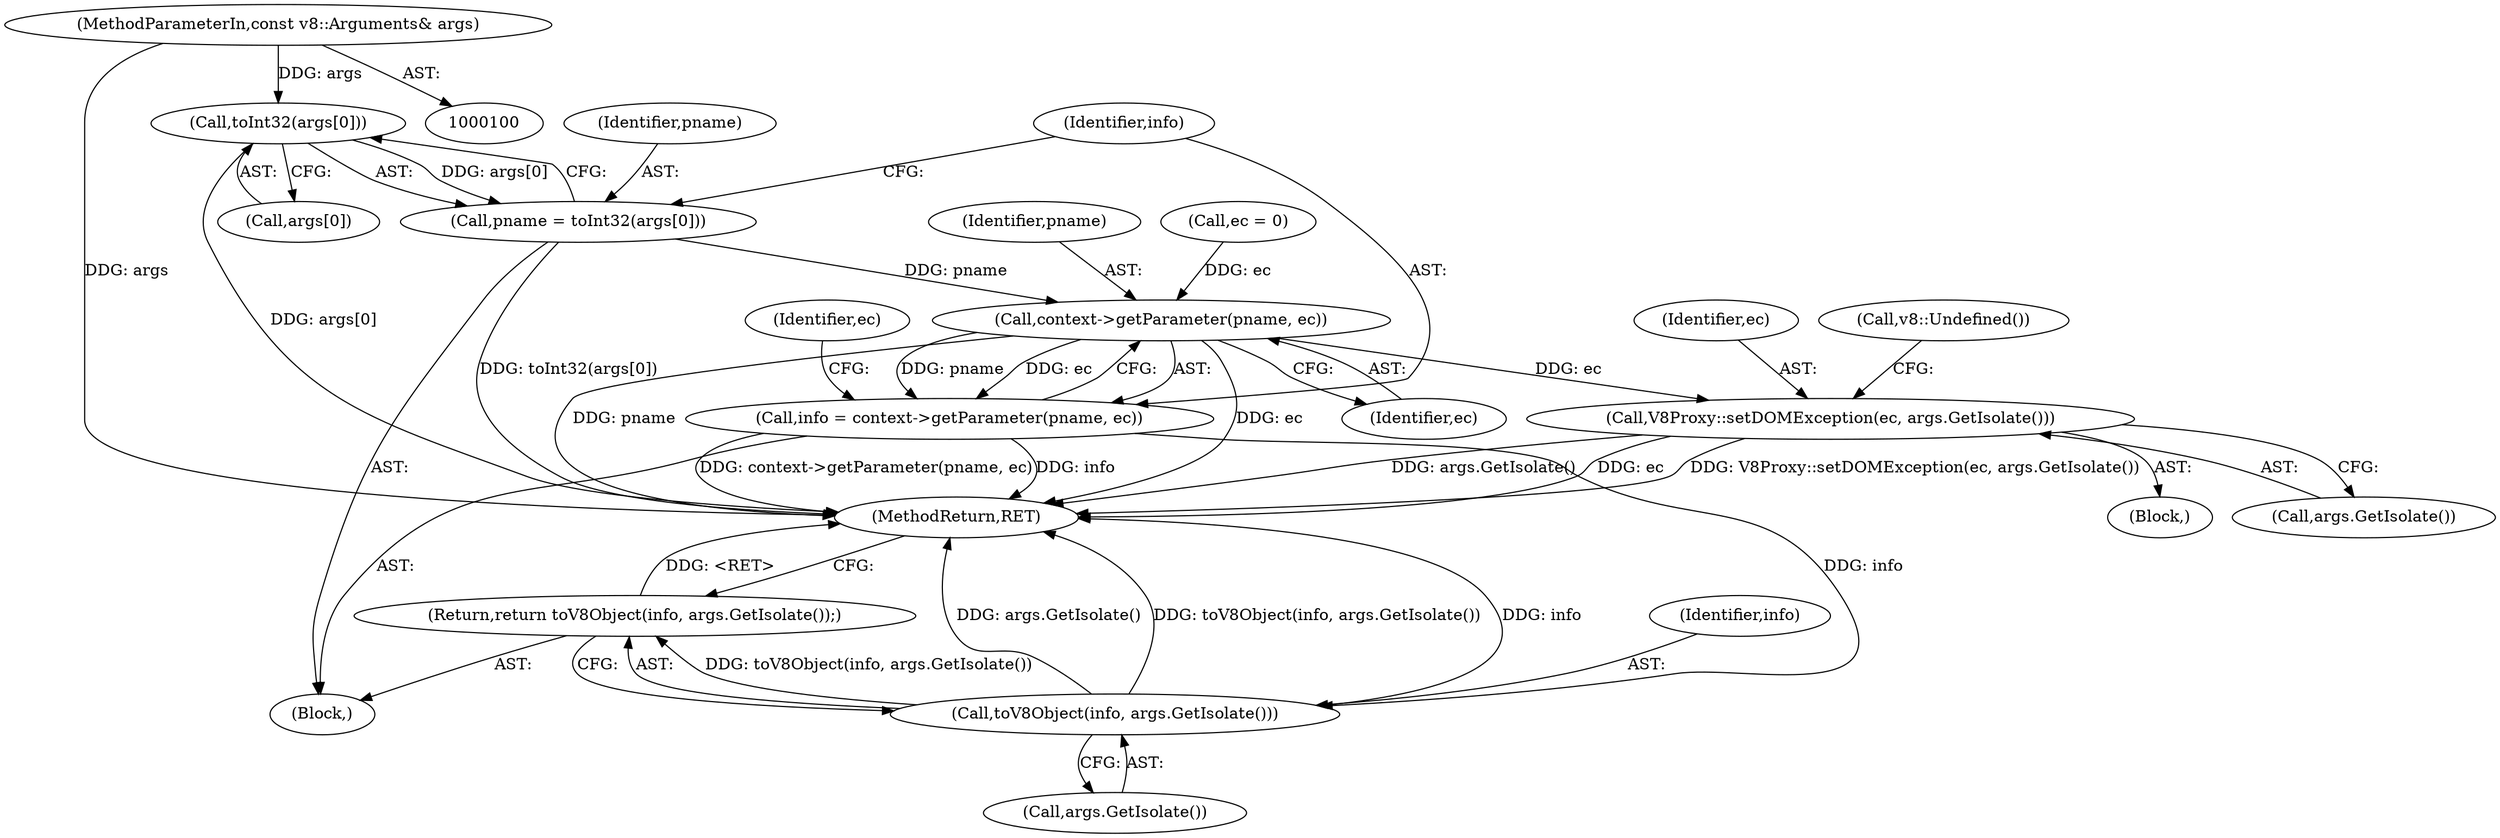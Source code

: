 digraph "0_Chrome_e9372a1bfd3588a80fcf49aa07321f0971dd6091_58@array" {
"1000123" [label="(Call,toInt32(args[0]))"];
"1000101" [label="(MethodParameterIn,const v8::Arguments& args)"];
"1000121" [label="(Call,pname = toInt32(args[0]))"];
"1000130" [label="(Call,context->getParameter(pname, ec))"];
"1000128" [label="(Call,info = context->getParameter(pname, ec))"];
"1000142" [label="(Call,toV8Object(info, args.GetIsolate()))"];
"1000141" [label="(Return,return toV8Object(info, args.GetIsolate());)"];
"1000136" [label="(Call,V8Proxy::setDOMException(ec, args.GetIsolate()))"];
"1000142" [label="(Call,toV8Object(info, args.GetIsolate()))"];
"1000130" [label="(Call,context->getParameter(pname, ec))"];
"1000129" [label="(Identifier,info)"];
"1000132" [label="(Identifier,ec)"];
"1000143" [label="(Identifier,info)"];
"1000134" [label="(Identifier,ec)"];
"1000122" [label="(Identifier,pname)"];
"1000140" [label="(Call,v8::Undefined())"];
"1000144" [label="(Call,args.GetIsolate())"];
"1000102" [label="(Block,)"];
"1000141" [label="(Return,return toV8Object(info, args.GetIsolate());)"];
"1000135" [label="(Block,)"];
"1000124" [label="(Call,args[0])"];
"1000123" [label="(Call,toInt32(args[0]))"];
"1000128" [label="(Call,info = context->getParameter(pname, ec))"];
"1000136" [label="(Call,V8Proxy::setDOMException(ec, args.GetIsolate()))"];
"1000138" [label="(Call,args.GetIsolate())"];
"1000131" [label="(Identifier,pname)"];
"1000112" [label="(Call,ec = 0)"];
"1000121" [label="(Call,pname = toInt32(args[0]))"];
"1000137" [label="(Identifier,ec)"];
"1000101" [label="(MethodParameterIn,const v8::Arguments& args)"];
"1000145" [label="(MethodReturn,RET)"];
"1000123" -> "1000121"  [label="AST: "];
"1000123" -> "1000124"  [label="CFG: "];
"1000124" -> "1000123"  [label="AST: "];
"1000121" -> "1000123"  [label="CFG: "];
"1000123" -> "1000145"  [label="DDG: args[0]"];
"1000123" -> "1000121"  [label="DDG: args[0]"];
"1000101" -> "1000123"  [label="DDG: args"];
"1000101" -> "1000100"  [label="AST: "];
"1000101" -> "1000145"  [label="DDG: args"];
"1000121" -> "1000102"  [label="AST: "];
"1000122" -> "1000121"  [label="AST: "];
"1000129" -> "1000121"  [label="CFG: "];
"1000121" -> "1000145"  [label="DDG: toInt32(args[0])"];
"1000121" -> "1000130"  [label="DDG: pname"];
"1000130" -> "1000128"  [label="AST: "];
"1000130" -> "1000132"  [label="CFG: "];
"1000131" -> "1000130"  [label="AST: "];
"1000132" -> "1000130"  [label="AST: "];
"1000128" -> "1000130"  [label="CFG: "];
"1000130" -> "1000145"  [label="DDG: ec"];
"1000130" -> "1000145"  [label="DDG: pname"];
"1000130" -> "1000128"  [label="DDG: pname"];
"1000130" -> "1000128"  [label="DDG: ec"];
"1000112" -> "1000130"  [label="DDG: ec"];
"1000130" -> "1000136"  [label="DDG: ec"];
"1000128" -> "1000102"  [label="AST: "];
"1000129" -> "1000128"  [label="AST: "];
"1000134" -> "1000128"  [label="CFG: "];
"1000128" -> "1000145"  [label="DDG: context->getParameter(pname, ec)"];
"1000128" -> "1000145"  [label="DDG: info"];
"1000128" -> "1000142"  [label="DDG: info"];
"1000142" -> "1000141"  [label="AST: "];
"1000142" -> "1000144"  [label="CFG: "];
"1000143" -> "1000142"  [label="AST: "];
"1000144" -> "1000142"  [label="AST: "];
"1000141" -> "1000142"  [label="CFG: "];
"1000142" -> "1000145"  [label="DDG: toV8Object(info, args.GetIsolate())"];
"1000142" -> "1000145"  [label="DDG: args.GetIsolate()"];
"1000142" -> "1000145"  [label="DDG: info"];
"1000142" -> "1000141"  [label="DDG: toV8Object(info, args.GetIsolate())"];
"1000141" -> "1000102"  [label="AST: "];
"1000145" -> "1000141"  [label="CFG: "];
"1000141" -> "1000145"  [label="DDG: <RET>"];
"1000136" -> "1000135"  [label="AST: "];
"1000136" -> "1000138"  [label="CFG: "];
"1000137" -> "1000136"  [label="AST: "];
"1000138" -> "1000136"  [label="AST: "];
"1000140" -> "1000136"  [label="CFG: "];
"1000136" -> "1000145"  [label="DDG: V8Proxy::setDOMException(ec, args.GetIsolate())"];
"1000136" -> "1000145"  [label="DDG: args.GetIsolate()"];
"1000136" -> "1000145"  [label="DDG: ec"];
}
